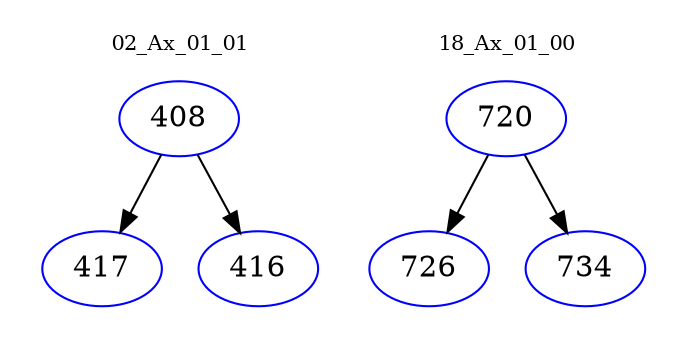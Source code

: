 digraph{
subgraph cluster_0 {
color = white
label = "02_Ax_01_01";
fontsize=10;
T0_408 [label="408", color="blue"]
T0_408 -> T0_417 [color="black"]
T0_417 [label="417", color="blue"]
T0_408 -> T0_416 [color="black"]
T0_416 [label="416", color="blue"]
}
subgraph cluster_1 {
color = white
label = "18_Ax_01_00";
fontsize=10;
T1_720 [label="720", color="blue"]
T1_720 -> T1_726 [color="black"]
T1_726 [label="726", color="blue"]
T1_720 -> T1_734 [color="black"]
T1_734 [label="734", color="blue"]
}
}
